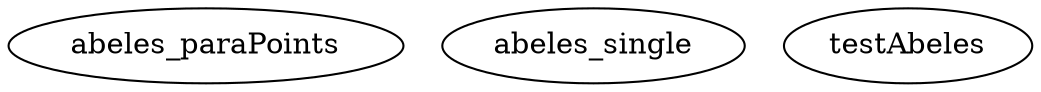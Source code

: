 /* Created by mdot for Matlab */
digraph m2html {

  abeles_paraPoints [URL="abeles_paraPoints.html"];
  abeles_paraPoints [URL="abeles_paraPoints.html"];
  abeles_paraPoints [URL="abeles_paraPoints.html"];
  abeles_single [URL="abeles_single.html"];
  abeles_single [URL="abeles_single.html"];
  abeles_single [URL="abeles_single.html"];
  testAbeles [URL="testAbeles.html"];
  testAbeles [URL="testAbeles.html"];
  testAbeles [URL="testAbeles.html"];
}